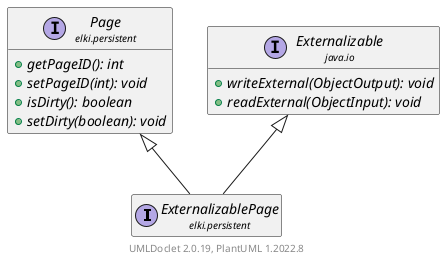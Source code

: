 @startuml
    remove .*\.(Instance|Par|Parameterizer|Factory)$
    set namespaceSeparator none
    hide empty fields
    hide empty methods

    interface "<size:14>ExternalizablePage\n<size:10>elki.persistent" as elki.persistent.ExternalizablePage [[ExternalizablePage.html]]

    interface "<size:14>Page\n<size:10>elki.persistent" as elki.persistent.Page [[Page.html]] {
        {abstract} +getPageID(): int
        {abstract} +setPageID(int): void
        {abstract} +isDirty(): boolean
        {abstract} +setDirty(boolean): void
    }
    interface "<size:14>Externalizable\n<size:10>java.io" as java.io.Externalizable {
        {abstract} +writeExternal(ObjectOutput): void
        {abstract} +readExternal(ObjectInput): void
    }

    elki.persistent.Page <|-- elki.persistent.ExternalizablePage
    java.io.Externalizable <|-- elki.persistent.ExternalizablePage

    center footer UMLDoclet 2.0.19, PlantUML 1.2022.8
@enduml
